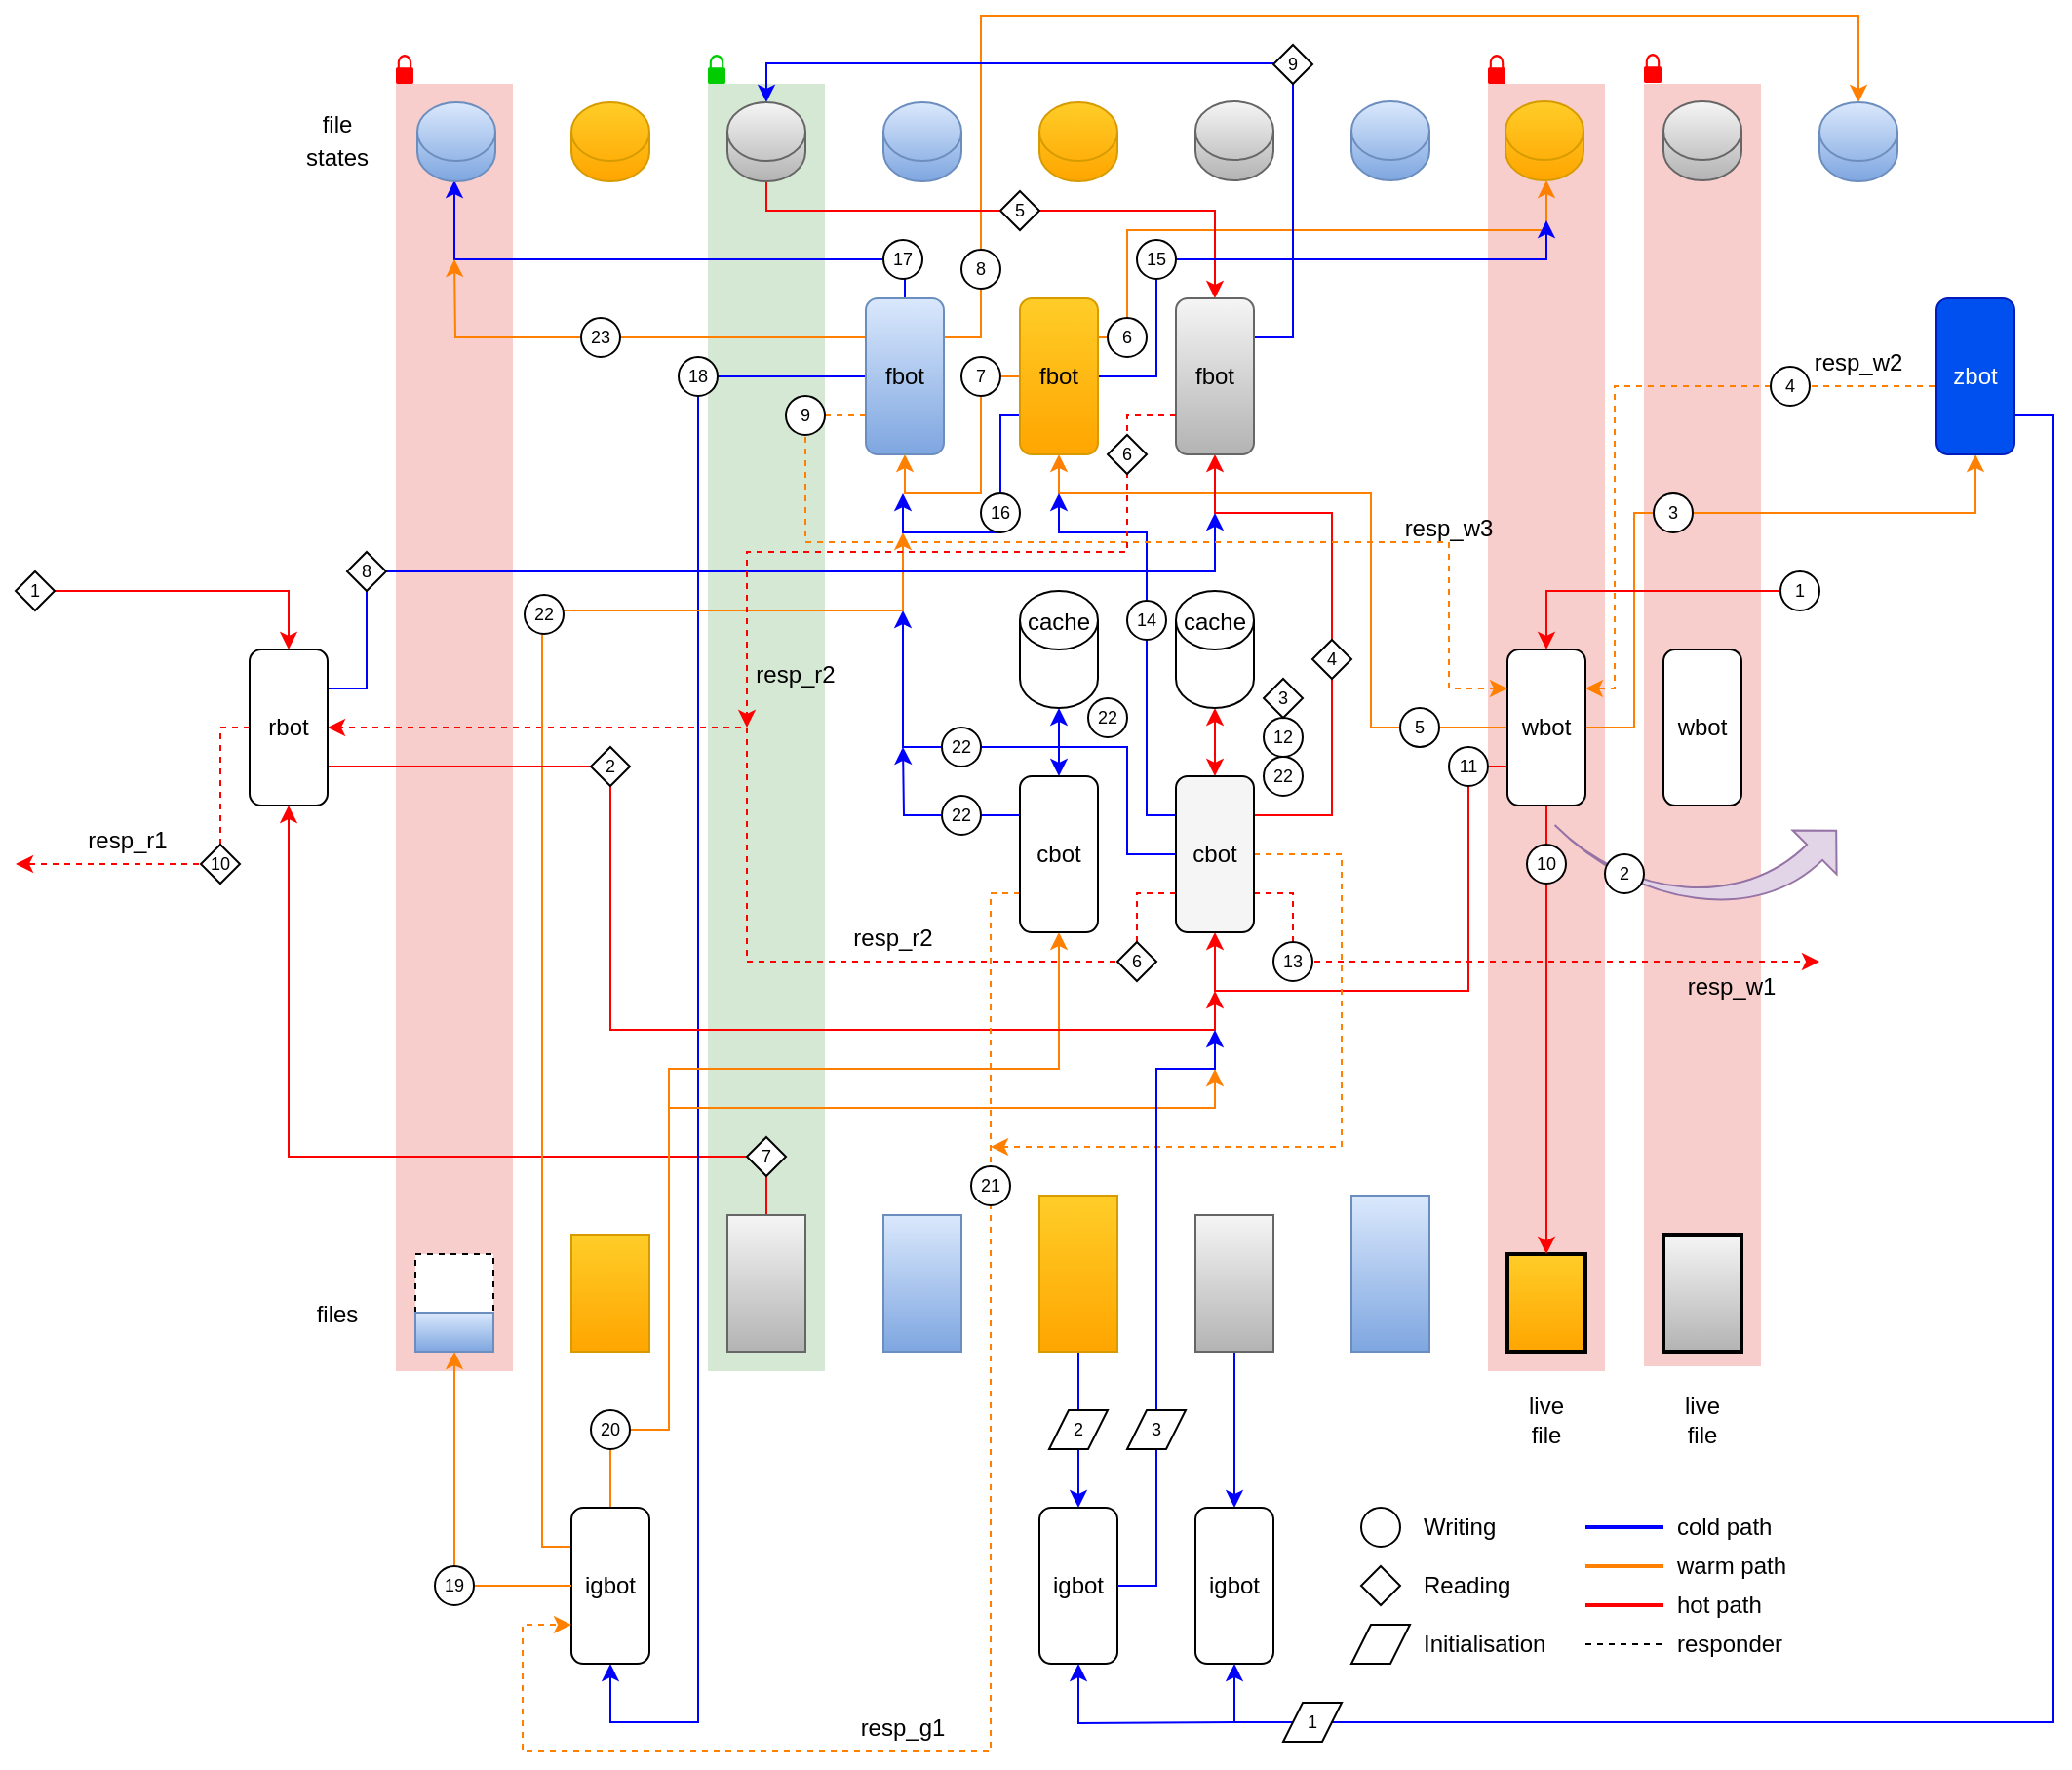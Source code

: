 <mxfile version="16.6.1" type="device"><diagram id="5fKJEUYjxv6VuWbhVF9d" name="Page-1"><mxGraphModel dx="1869" dy="608" grid="1" gridSize="5" guides="0" tooltips="1" connect="1" arrows="1" fold="1" page="1" pageScale="1" pageWidth="827" pageHeight="1169" math="0" shadow="0"><root><mxCell id="0"/><mxCell id="1" parent="0"/><mxCell id="l7ztMcy_36cp9Al1R3OD-367" value="" style="rounded=0;whiteSpace=wrap;html=1;labelBorderColor=none;fontSize=9;fillColor=#f8cecc;align=center;verticalAlign=middle;strokeColor=none;" parent="1" vertex="1"><mxGeometry x="710" y="150" width="60" height="657.5" as="geometry"/></mxCell><mxCell id="l7ztMcy_36cp9Al1R3OD-368" value="" style="sketch=0;pointerEvents=1;shadow=0;dashed=0;html=1;strokeColor=none;labelPosition=center;verticalLabelPosition=bottom;verticalAlign=top;outlineConnect=0;align=center;shape=mxgraph.office.security.lock_protected;fillColor=#FF0000;labelBorderColor=none;fontSize=9;" parent="1" vertex="1"><mxGeometry x="710" y="134.5" width="9" height="15" as="geometry"/></mxCell><mxCell id="l7ztMcy_36cp9Al1R3OD-365" value="" style="rounded=0;whiteSpace=wrap;html=1;labelBorderColor=none;fontSize=9;fillColor=#f8cecc;align=center;verticalAlign=middle;strokeColor=none;" parent="1" vertex="1"><mxGeometry x="630" y="150" width="60" height="660" as="geometry"/></mxCell><mxCell id="l7ztMcy_36cp9Al1R3OD-366" value="" style="sketch=0;pointerEvents=1;shadow=0;dashed=0;html=1;strokeColor=none;labelPosition=center;verticalLabelPosition=bottom;verticalAlign=top;outlineConnect=0;align=center;shape=mxgraph.office.security.lock_protected;fillColor=#FF0000;labelBorderColor=none;fontSize=9;" parent="1" vertex="1"><mxGeometry x="630" y="135" width="9" height="15" as="geometry"/></mxCell><mxCell id="l7ztMcy_36cp9Al1R3OD-363" value="" style="rounded=0;whiteSpace=wrap;html=1;labelBorderColor=none;fontSize=9;fillColor=#d5e8d4;align=center;verticalAlign=middle;strokeColor=none;" parent="1" vertex="1"><mxGeometry x="230" y="150" width="60" height="660" as="geometry"/></mxCell><mxCell id="l7ztMcy_36cp9Al1R3OD-360" value="" style="rounded=0;whiteSpace=wrap;html=1;labelBorderColor=none;fontSize=9;fillColor=#f8cecc;align=center;verticalAlign=middle;strokeColor=none;" parent="1" vertex="1"><mxGeometry x="70" y="150" width="60" height="660" as="geometry"/></mxCell><mxCell id="l7ztMcy_36cp9Al1R3OD-351" style="edgeStyle=orthogonalEdgeStyle;rounded=0;orthogonalLoop=1;jettySize=auto;html=1;exitX=0.5;exitY=0;exitDx=0;exitDy=0;entryX=0.5;entryY=1;entryDx=0;entryDy=0;fontSize=9;startArrow=none;startFill=0;endArrow=classic;endFill=1;strokeColor=#FF0000;strokeWidth=1;" parent="1" source="l7ztMcy_36cp9Al1R3OD-66" target="l7ztMcy_36cp9Al1R3OD-186" edge="1"><mxGeometry relative="1" as="geometry"><Array as="points"><mxPoint x="260" y="700"/><mxPoint x="15" y="700"/></Array></mxGeometry></mxCell><mxCell id="l7ztMcy_36cp9Al1R3OD-1" value="" style="rounded=0;whiteSpace=wrap;html=1;fillColor=#ffcd28;gradientColor=#ffa500;strokeColor=#d79b00;" parent="1" vertex="1"><mxGeometry x="160" y="740" width="40" height="60" as="geometry"/></mxCell><mxCell id="l7ztMcy_36cp9Al1R3OD-374" style="edgeStyle=orthogonalEdgeStyle;rounded=0;orthogonalLoop=1;jettySize=auto;html=1;exitX=0;exitY=0.5;exitDx=0;exitDy=0;entryX=0.5;entryY=1;entryDx=0;entryDy=0;fontSize=12;startArrow=none;startFill=0;endArrow=classic;endFill=1;strokeColor=#FF8000;" parent="1" source="l7ztMcy_36cp9Al1R3OD-7" target="ta3xs6K6Xl_VNVZ1Q5l--3" edge="1"><mxGeometry relative="1" as="geometry"><mxPoint x="477.5" y="630" as="targetPoint"/><Array as="points"><mxPoint x="570" y="480"/><mxPoint x="570" y="360"/><mxPoint x="410" y="360"/></Array></mxGeometry></mxCell><mxCell id="l7ztMcy_36cp9Al1R3OD-375" style="edgeStyle=orthogonalEdgeStyle;rounded=0;orthogonalLoop=1;jettySize=auto;html=1;exitX=0;exitY=0.75;exitDx=0;exitDy=0;fontSize=12;startArrow=none;startFill=0;endArrow=classic;endFill=1;entryX=0.5;entryY=1;entryDx=0;entryDy=0;strokeColor=#FF0000;strokeWidth=1;" parent="1" source="l7ztMcy_36cp9Al1R3OD-7" target="l7ztMcy_36cp9Al1R3OD-78" edge="1"><mxGeometry relative="1" as="geometry"><mxPoint x="490" y="630" as="targetPoint"/><Array as="points"><mxPoint x="620" y="500"/><mxPoint x="620" y="615"/><mxPoint x="490" y="615"/></Array></mxGeometry></mxCell><mxCell id="ta3xs6K6Xl_VNVZ1Q5l--53" style="edgeStyle=orthogonalEdgeStyle;rounded=0;orthogonalLoop=1;jettySize=auto;html=1;exitX=1;exitY=0.5;exitDx=0;exitDy=0;entryX=0.5;entryY=1;entryDx=0;entryDy=0;startArrow=none;startFill=0;endArrow=classic;endFill=1;strokeColor=#FF8000;strokeWidth=1;" parent="1" source="l7ztMcy_36cp9Al1R3OD-7" target="ta3xs6K6Xl_VNVZ1Q5l--59" edge="1"><mxGeometry relative="1" as="geometry"><Array as="points"><mxPoint x="705" y="480"/><mxPoint x="705" y="370"/><mxPoint x="880" y="370"/></Array></mxGeometry></mxCell><mxCell id="l7ztMcy_36cp9Al1R3OD-7" value="wbot" style="rounded=1;whiteSpace=wrap;html=1;" parent="1" vertex="1"><mxGeometry x="640" y="440" width="40" height="80" as="geometry"/></mxCell><mxCell id="l7ztMcy_36cp9Al1R3OD-8" value="wbot" style="rounded=1;whiteSpace=wrap;html=1;" parent="1" vertex="1"><mxGeometry x="720" y="440" width="40" height="80" as="geometry"/></mxCell><mxCell id="l7ztMcy_36cp9Al1R3OD-59" value="" style="rounded=0;whiteSpace=wrap;html=1;fillColor=#ffcd28;strokeColor=#000000;gradientColor=#ffa500;strokeWidth=2;" parent="1" vertex="1"><mxGeometry x="640" y="750" width="40" height="50" as="geometry"/></mxCell><mxCell id="l7ztMcy_36cp9Al1R3OD-65" value="" style="rounded=0;whiteSpace=wrap;html=1;fillColor=#dae8fc;gradientColor=#7ea6e0;strokeColor=#6c8ebf;" parent="1" vertex="1"><mxGeometry x="320" y="730" width="40" height="70" as="geometry"/></mxCell><mxCell id="l7ztMcy_36cp9Al1R3OD-66" value="" style="rounded=0;whiteSpace=wrap;html=1;fillColor=#f5f5f5;gradientColor=#b3b3b3;strokeColor=#666666;" parent="1" vertex="1"><mxGeometry x="240" y="730" width="40" height="70" as="geometry"/></mxCell><mxCell id="l7ztMcy_36cp9Al1R3OD-262" style="edgeStyle=orthogonalEdgeStyle;rounded=0;orthogonalLoop=1;jettySize=auto;html=1;exitX=0.5;exitY=1;exitDx=0;exitDy=0;entryX=0.5;entryY=0;entryDx=0;entryDy=0;fontSize=9;endArrow=classic;endFill=1;strokeColor=#0000FF;" parent="1" source="l7ztMcy_36cp9Al1R3OD-67" target="l7ztMcy_36cp9Al1R3OD-247" edge="1"><mxGeometry relative="1" as="geometry"/></mxCell><mxCell id="l7ztMcy_36cp9Al1R3OD-67" value="" style="rounded=0;whiteSpace=wrap;html=1;fillColor=#ffcd28;gradientColor=#ffa500;strokeColor=#d79b00;" parent="1" vertex="1"><mxGeometry x="400" y="720" width="40" height="80" as="geometry"/></mxCell><mxCell id="l7ztMcy_36cp9Al1R3OD-69" value="" style="rounded=0;whiteSpace=wrap;html=1;fillColor=#dae8fc;gradientColor=#7ea6e0;strokeColor=#6c8ebf;" parent="1" vertex="1"><mxGeometry x="560" y="720" width="40" height="80" as="geometry"/></mxCell><mxCell id="l7ztMcy_36cp9Al1R3OD-264" style="edgeStyle=orthogonalEdgeStyle;rounded=0;orthogonalLoop=1;jettySize=auto;html=1;exitX=0.5;exitY=1;exitDx=0;exitDy=0;entryX=0.5;entryY=0;entryDx=0;entryDy=0;fontSize=9;endArrow=classic;endFill=1;strokeColor=#0000FF;" parent="1" source="l7ztMcy_36cp9Al1R3OD-70" target="l7ztMcy_36cp9Al1R3OD-248" edge="1"><mxGeometry relative="1" as="geometry"/></mxCell><mxCell id="l7ztMcy_36cp9Al1R3OD-70" value="" style="rounded=0;whiteSpace=wrap;html=1;fillColor=#f5f5f5;gradientColor=#b3b3b3;strokeColor=#666666;" parent="1" vertex="1"><mxGeometry x="480" y="730" width="40" height="70" as="geometry"/></mxCell><mxCell id="l7ztMcy_36cp9Al1R3OD-246" style="edgeStyle=orthogonalEdgeStyle;rounded=0;orthogonalLoop=1;jettySize=auto;html=1;exitX=1;exitY=0.75;exitDx=0;exitDy=0;fontSize=9;endArrow=classic;endFill=1;dashed=1;strokeColor=#FF0000;strokeWidth=1;" parent="1" source="l7ztMcy_36cp9Al1R3OD-78" edge="1"><mxGeometry relative="1" as="geometry"><mxPoint x="800" y="600" as="targetPoint"/><mxPoint x="400" y="580" as="sourcePoint"/><Array as="points"><mxPoint x="530" y="565"/><mxPoint x="530" y="600"/><mxPoint x="800" y="600"/></Array></mxGeometry></mxCell><mxCell id="l7ztMcy_36cp9Al1R3OD-219" style="edgeStyle=orthogonalEdgeStyle;rounded=0;orthogonalLoop=1;jettySize=auto;html=1;entryX=0.5;entryY=1;entryDx=0;entryDy=0;fontSize=9;endArrow=classic;endFill=1;exitX=1;exitY=0.25;exitDx=0;exitDy=0;strokeColor=#FF8000;" parent="1" source="ta3xs6K6Xl_VNVZ1Q5l--3" edge="1"><mxGeometry relative="1" as="geometry"><mxPoint x="483" y="533" as="sourcePoint"/><Array as="points"><mxPoint x="445" y="280"/><mxPoint x="445" y="225"/><mxPoint x="660" y="225"/></Array><mxPoint x="660" y="199.5" as="targetPoint"/></mxGeometry></mxCell><mxCell id="l7ztMcy_36cp9Al1R3OD-341" style="edgeStyle=orthogonalEdgeStyle;rounded=0;orthogonalLoop=1;jettySize=auto;html=1;exitX=0.5;exitY=0;exitDx=0;exitDy=0;entryX=0.5;entryY=1;entryDx=0;entryDy=0;fontSize=9;startArrow=none;startFill=0;endArrow=classic;endFill=1;strokeColor=#0000FF;" parent="1" source="ta3xs6K6Xl_VNVZ1Q5l--4" edge="1"><mxGeometry relative="1" as="geometry"><Array as="points"><mxPoint x="331" y="240"/><mxPoint x="100" y="240"/></Array><mxPoint x="100" y="199.5" as="targetPoint"/></mxGeometry></mxCell><mxCell id="l7ztMcy_36cp9Al1R3OD-343" style="edgeStyle=orthogonalEdgeStyle;rounded=0;orthogonalLoop=1;jettySize=auto;html=1;exitX=0;exitY=0.5;exitDx=0;exitDy=0;entryX=0.5;entryY=1;entryDx=0;entryDy=0;fontSize=9;startArrow=none;startFill=0;endArrow=classic;endFill=1;strokeColor=#0000FF;" parent="1" source="ta3xs6K6Xl_VNVZ1Q5l--4" target="l7ztMcy_36cp9Al1R3OD-178" edge="1"><mxGeometry relative="1" as="geometry"><Array as="points"><mxPoint x="225" y="300"/><mxPoint x="225" y="990"/><mxPoint x="180" y="990"/></Array></mxGeometry></mxCell><mxCell id="l7ztMcy_36cp9Al1R3OD-346" style="edgeStyle=orthogonalEdgeStyle;rounded=0;orthogonalLoop=1;jettySize=auto;html=1;exitX=0.5;exitY=0;exitDx=0;exitDy=0;entryX=0.5;entryY=1;entryDx=0;entryDy=0;entryPerimeter=0;fontSize=9;startArrow=classic;startFill=1;endArrow=classic;endFill=1;strokeColor=#FF0000;strokeWidth=1;" parent="1" source="l7ztMcy_36cp9Al1R3OD-78" target="l7ztMcy_36cp9Al1R3OD-331" edge="1"><mxGeometry relative="1" as="geometry"/></mxCell><mxCell id="l7ztMcy_36cp9Al1R3OD-416" style="edgeStyle=orthogonalEdgeStyle;rounded=0;orthogonalLoop=1;jettySize=auto;html=1;exitX=0;exitY=0.25;exitDx=0;exitDy=0;fontSize=12;startArrow=none;startFill=0;endArrow=classic;endFill=1;strokeColor=#0000FF;strokeWidth=1;" parent="1" source="l7ztMcy_36cp9Al1R3OD-78" edge="1"><mxGeometry relative="1" as="geometry"><mxPoint x="410" y="360" as="targetPoint"/><Array as="points"><mxPoint x="455" y="525"/><mxPoint x="455" y="380"/><mxPoint x="410" y="380"/></Array></mxGeometry></mxCell><mxCell id="ta3xs6K6Xl_VNVZ1Q5l--26" style="edgeStyle=orthogonalEdgeStyle;rounded=0;orthogonalLoop=1;jettySize=auto;html=1;exitX=1;exitY=0.25;exitDx=0;exitDy=0;entryX=0.5;entryY=1;entryDx=0;entryDy=0;strokeColor=#FF0000;strokeWidth=1;" parent="1" source="l7ztMcy_36cp9Al1R3OD-78" target="ta3xs6K6Xl_VNVZ1Q5l--2" edge="1"><mxGeometry relative="1" as="geometry"><Array as="points"><mxPoint x="550" y="525"/><mxPoint x="550" y="370"/><mxPoint x="490" y="370"/></Array></mxGeometry></mxCell><mxCell id="ta3xs6K6Xl_VNVZ1Q5l--51" style="edgeStyle=orthogonalEdgeStyle;rounded=0;orthogonalLoop=1;jettySize=auto;html=1;exitX=0;exitY=0.75;exitDx=0;exitDy=0;entryX=1;entryY=0.5;entryDx=0;entryDy=0;startArrow=none;startFill=0;endArrow=classic;endFill=1;strokeColor=#FF0000;strokeWidth=1;dashed=1;" parent="1" source="l7ztMcy_36cp9Al1R3OD-78" target="l7ztMcy_36cp9Al1R3OD-186" edge="1"><mxGeometry relative="1" as="geometry"><Array as="points"><mxPoint x="450" y="565"/><mxPoint x="450" y="600"/><mxPoint x="250" y="600"/><mxPoint x="250" y="480"/></Array></mxGeometry></mxCell><mxCell id="IdJfCoNepZU_FIjw6C9J-7" style="edgeStyle=orthogonalEdgeStyle;rounded=0;orthogonalLoop=1;jettySize=auto;html=1;exitX=0;exitY=0.5;exitDx=0;exitDy=0;strokeColor=#0000FF;" parent="1" source="l7ztMcy_36cp9Al1R3OD-78" edge="1"><mxGeometry relative="1" as="geometry"><mxPoint x="330" y="420" as="targetPoint"/><Array as="points"><mxPoint x="445" y="545"/><mxPoint x="445" y="490"/><mxPoint x="330" y="490"/></Array></mxGeometry></mxCell><mxCell id="lh1o3uxIoJbaw8qVvTFh-2" style="edgeStyle=orthogonalEdgeStyle;rounded=0;orthogonalLoop=1;jettySize=auto;html=1;exitX=1;exitY=0.5;exitDx=0;exitDy=0;strokeColor=#FF8000;dashed=1;" parent="1" source="l7ztMcy_36cp9Al1R3OD-78" edge="1"><mxGeometry relative="1" as="geometry"><mxPoint x="375" y="695" as="targetPoint"/><Array as="points"><mxPoint x="555" y="545"/><mxPoint x="555" y="695"/></Array></mxGeometry></mxCell><mxCell id="l7ztMcy_36cp9Al1R3OD-78" value="&lt;div&gt;cbot&lt;/div&gt;" style="rounded=1;whiteSpace=wrap;html=1;fillColor=#f5f5f5;strokeColor=#000000;" parent="1" vertex="1"><mxGeometry x="470" y="505" width="40" height="80" as="geometry"/></mxCell><mxCell id="l7ztMcy_36cp9Al1R3OD-100" value="" style="rounded=0;whiteSpace=wrap;html=1;fillColor=#f5f5f5;strokeColor=#000000;gradientColor=#b3b3b3;strokeWidth=2;" parent="1" vertex="1"><mxGeometry x="720" y="740" width="40" height="60" as="geometry"/></mxCell><mxCell id="l7ztMcy_36cp9Al1R3OD-173" style="edgeStyle=orthogonalEdgeStyle;rounded=0;orthogonalLoop=1;jettySize=auto;html=1;entryX=0.5;entryY=0;entryDx=0;entryDy=0;fontSize=14;endArrow=classic;endFill=1;strokeColor=#FF0000;strokeWidth=1;" parent="1" target="l7ztMcy_36cp9Al1R3OD-7" edge="1"><mxGeometry relative="1" as="geometry"><mxPoint x="800" y="410" as="sourcePoint"/><Array as="points"><mxPoint x="660" y="410"/></Array></mxGeometry></mxCell><mxCell id="l7ztMcy_36cp9Al1R3OD-437" style="edgeStyle=orthogonalEdgeStyle;rounded=0;orthogonalLoop=1;jettySize=auto;html=1;fontSize=16;startArrow=none;startFill=0;endArrow=classic;endFill=1;strokeColor=#FF8000;exitX=0;exitY=0.25;exitDx=0;exitDy=0;" parent="1" source="l7ztMcy_36cp9Al1R3OD-178" edge="1"><mxGeometry relative="1" as="geometry"><Array as="points"><mxPoint x="145" y="900"/><mxPoint x="145" y="420"/><mxPoint x="330" y="420"/></Array><mxPoint x="330" y="380" as="targetPoint"/><mxPoint x="150" y="875" as="sourcePoint"/></mxGeometry></mxCell><mxCell id="IdJfCoNepZU_FIjw6C9J-1" style="edgeStyle=orthogonalEdgeStyle;rounded=0;orthogonalLoop=1;jettySize=auto;html=1;exitX=0.5;exitY=0;exitDx=0;exitDy=0;entryX=0.5;entryY=1;entryDx=0;entryDy=0;strokeColor=#FF8000;" parent="1" source="l7ztMcy_36cp9Al1R3OD-178" target="l7ztMcy_36cp9Al1R3OD-391" edge="1"><mxGeometry relative="1" as="geometry"><Array as="points"><mxPoint x="180" y="840"/><mxPoint x="210" y="840"/><mxPoint x="210" y="655"/><mxPoint x="410" y="655"/></Array></mxGeometry></mxCell><mxCell id="l7ztMcy_36cp9Al1R3OD-178" value="igbot" style="rounded=1;whiteSpace=wrap;html=1;" parent="1" vertex="1"><mxGeometry x="160" y="880" width="40" height="80" as="geometry"/></mxCell><mxCell id="IdJfCoNepZU_FIjw6C9J-2" style="edgeStyle=orthogonalEdgeStyle;rounded=0;orthogonalLoop=1;jettySize=auto;html=1;strokeColor=#FF8000;" parent="1" edge="1"><mxGeometry relative="1" as="geometry"><mxPoint x="490" y="655" as="targetPoint"/><mxPoint x="210" y="685" as="sourcePoint"/><Array as="points"><mxPoint x="210" y="675"/><mxPoint x="490" y="675"/></Array></mxGeometry></mxCell><mxCell id="l7ztMcy_36cp9Al1R3OD-204" style="edgeStyle=orthogonalEdgeStyle;rounded=0;orthogonalLoop=1;jettySize=auto;html=1;exitX=0;exitY=0.5;exitDx=0;exitDy=0;fontSize=14;endArrow=classic;endFill=1;strokeColor=#FF0000;strokeWidth=1;dashed=1;" parent="1" source="l7ztMcy_36cp9Al1R3OD-186" edge="1"><mxGeometry relative="1" as="geometry"><mxPoint x="-125" y="550" as="targetPoint"/><Array as="points"><mxPoint x="-20" y="480"/><mxPoint x="-20" y="550"/></Array></mxGeometry></mxCell><mxCell id="l7ztMcy_36cp9Al1R3OD-423" style="edgeStyle=orthogonalEdgeStyle;rounded=0;orthogonalLoop=1;jettySize=auto;html=1;exitX=1;exitY=0.75;exitDx=0;exitDy=0;fontSize=16;startArrow=none;startFill=0;endArrow=classic;endFill=1;strokeColor=#FF0000;strokeWidth=1;" parent="1" source="l7ztMcy_36cp9Al1R3OD-186" edge="1"><mxGeometry relative="1" as="geometry"><Array as="points"><mxPoint x="180" y="500"/><mxPoint x="180" y="635"/><mxPoint x="490" y="635"/></Array><mxPoint x="490" y="615" as="targetPoint"/></mxGeometry></mxCell><mxCell id="IdJfCoNepZU_FIjw6C9J-21" style="edgeStyle=orthogonalEdgeStyle;rounded=0;orthogonalLoop=1;jettySize=auto;html=1;exitX=1;exitY=0.25;exitDx=0;exitDy=0;startArrow=none;startFill=0;strokeColor=#0000FF;" parent="1" source="l7ztMcy_36cp9Al1R3OD-186" edge="1"><mxGeometry relative="1" as="geometry"><mxPoint x="490" y="370" as="targetPoint"/><Array as="points"><mxPoint x="55" y="460"/><mxPoint x="55" y="400"/><mxPoint x="490" y="400"/></Array></mxGeometry></mxCell><mxCell id="l7ztMcy_36cp9Al1R3OD-186" value="&lt;div&gt;rbot&lt;/div&gt;" style="rounded=1;whiteSpace=wrap;html=1;" parent="1" vertex="1"><mxGeometry x="-5" y="440" width="40" height="80" as="geometry"/></mxCell><mxCell id="l7ztMcy_36cp9Al1R3OD-189" style="edgeStyle=orthogonalEdgeStyle;rounded=0;orthogonalLoop=1;jettySize=auto;html=1;entryX=0.5;entryY=0;entryDx=0;entryDy=0;fontSize=14;endArrow=classic;endFill=1;strokeColor=#FF0000;strokeWidth=1;" parent="1" target="l7ztMcy_36cp9Al1R3OD-186" edge="1"><mxGeometry relative="1" as="geometry"><mxPoint x="-125" y="410" as="sourcePoint"/><Array as="points"><mxPoint x="-125" y="410"/><mxPoint x="15" y="410"/></Array></mxGeometry></mxCell><mxCell id="l7ztMcy_36cp9Al1R3OD-207" value="&lt;font style=&quot;font-size: 12px&quot;&gt;files&lt;/font&gt;" style="text;html=1;strokeColor=none;fillColor=none;align=center;verticalAlign=middle;whiteSpace=wrap;rounded=0;labelBorderColor=none;fontSize=14;" parent="1" vertex="1"><mxGeometry x="20" y="765" width="40" height="30" as="geometry"/></mxCell><mxCell id="l7ztMcy_36cp9Al1R3OD-208" value="&lt;div style=&quot;font-size: 9px;&quot;&gt;1&lt;br style=&quot;font-size: 9px;&quot;&gt;&lt;/div&gt;" style="ellipse;whiteSpace=wrap;html=1;aspect=fixed;labelBorderColor=none;fontSize=9;align=center;verticalAlign=middle;" parent="1" vertex="1"><mxGeometry x="780" y="400" width="20" height="20" as="geometry"/></mxCell><mxCell id="l7ztMcy_36cp9Al1R3OD-212" value="5" style="ellipse;whiteSpace=wrap;html=1;aspect=fixed;labelBorderColor=none;fontSize=9;align=center;verticalAlign=middle;" parent="1" vertex="1"><mxGeometry x="585" y="470" width="20" height="20" as="geometry"/></mxCell><mxCell id="l7ztMcy_36cp9Al1R3OD-215" value="17" style="ellipse;whiteSpace=wrap;html=1;aspect=fixed;labelBorderColor=none;fontSize=9;align=center;verticalAlign=middle;" parent="1" vertex="1"><mxGeometry x="320" y="230" width="20" height="20" as="geometry"/></mxCell><mxCell id="l7ztMcy_36cp9Al1R3OD-216" value="18" style="ellipse;whiteSpace=wrap;html=1;aspect=fixed;labelBorderColor=none;fontSize=9;align=center;verticalAlign=middle;" parent="1" vertex="1"><mxGeometry x="215" y="290" width="20" height="20" as="geometry"/></mxCell><mxCell id="l7ztMcy_36cp9Al1R3OD-226" value="1" style="rhombus;whiteSpace=wrap;html=1;labelBorderColor=none;fontSize=9;align=center;verticalAlign=middle;" parent="1" vertex="1"><mxGeometry x="-125" y="400" width="20" height="20" as="geometry"/></mxCell><mxCell id="l7ztMcy_36cp9Al1R3OD-228" value="2" style="rhombus;whiteSpace=wrap;html=1;labelBorderColor=none;fontSize=9;align=center;verticalAlign=middle;" parent="1" vertex="1"><mxGeometry x="170" y="490" width="20" height="20" as="geometry"/></mxCell><mxCell id="l7ztMcy_36cp9Al1R3OD-234" value="13" style="ellipse;whiteSpace=wrap;html=1;aspect=fixed;labelBorderColor=none;fontSize=9;align=center;verticalAlign=middle;" parent="1" vertex="1"><mxGeometry x="520" y="590" width="20" height="20" as="geometry"/></mxCell><mxCell id="l7ztMcy_36cp9Al1R3OD-239" value="" style="edgeStyle=orthogonalEdgeStyle;rounded=0;orthogonalLoop=1;jettySize=auto;html=1;exitX=0.5;exitY=1;exitDx=0;exitDy=0;entryX=0.5;entryY=0;entryDx=0;entryDy=0;fontSize=14;endArrow=classic;strokeColor=#FF0000;strokeWidth=1;endFill=1;" parent="1" source="l7ztMcy_36cp9Al1R3OD-7" target="l7ztMcy_36cp9Al1R3OD-59" edge="1"><mxGeometry relative="1" as="geometry"><mxPoint x="660.0" y="600" as="sourcePoint"/><mxPoint x="660.0" y="710" as="targetPoint"/></mxGeometry></mxCell><mxCell id="l7ztMcy_36cp9Al1R3OD-243" value="10" style="rhombus;whiteSpace=wrap;html=1;labelBorderColor=none;fontSize=9;align=center;verticalAlign=middle;" parent="1" vertex="1"><mxGeometry x="-30" y="540" width="20" height="20" as="geometry"/></mxCell><mxCell id="l7ztMcy_36cp9Al1R3OD-247" value="igbot" style="rounded=1;whiteSpace=wrap;html=1;" parent="1" vertex="1"><mxGeometry x="400" y="880" width="40" height="80" as="geometry"/></mxCell><mxCell id="l7ztMcy_36cp9Al1R3OD-265" style="edgeStyle=orthogonalEdgeStyle;rounded=0;orthogonalLoop=1;jettySize=auto;html=1;exitX=1;exitY=0.5;exitDx=0;exitDy=0;fontSize=9;endArrow=classic;endFill=1;strokeColor=#0000FF;" parent="1" source="l7ztMcy_36cp9Al1R3OD-247" edge="1"><mxGeometry relative="1" as="geometry"><mxPoint x="490" y="635" as="targetPoint"/><Array as="points"><mxPoint x="460" y="920"/><mxPoint x="460" y="655"/><mxPoint x="490" y="655"/></Array></mxGeometry></mxCell><mxCell id="l7ztMcy_36cp9Al1R3OD-248" value="igbot" style="rounded=1;whiteSpace=wrap;html=1;" parent="1" vertex="1"><mxGeometry x="480" y="880" width="40" height="80" as="geometry"/></mxCell><mxCell id="l7ztMcy_36cp9Al1R3OD-249" value="" style="edgeStyle=orthogonalEdgeStyle;rounded=0;orthogonalLoop=1;jettySize=auto;html=1;exitX=0;exitY=0.5;exitDx=0;exitDy=0;entryX=0.5;entryY=1;entryDx=0;entryDy=0;fontSize=14;endArrow=classic;endFill=1;strokeColor=#FF8000;" parent="1" source="l7ztMcy_36cp9Al1R3OD-178" target="l7ztMcy_36cp9Al1R3OD-16" edge="1"><mxGeometry relative="1" as="geometry"><mxPoint x="160" y="890" as="sourcePoint"/><mxPoint x="100" y="810" as="targetPoint"/></mxGeometry></mxCell><mxCell id="l7ztMcy_36cp9Al1R3OD-218" value="19" style="ellipse;whiteSpace=wrap;html=1;aspect=fixed;labelBorderColor=none;fontSize=9;align=center;verticalAlign=middle;" parent="1" vertex="1"><mxGeometry x="90" y="910" width="20" height="20" as="geometry"/></mxCell><mxCell id="l7ztMcy_36cp9Al1R3OD-255" value="" style="html=1;shadow=0;dashed=0;align=center;verticalAlign=middle;shape=mxgraph.arrows2.jumpInArrow;dy=5.64;dx=15.65;arrowHead=31.82;labelBorderColor=none;fontSize=9;fillColor=#e1d5e7;direction=east;flipV=1;rotation=-45;strokeColor=#9673a6;" parent="1" vertex="1"><mxGeometry x="692.07" y="477.07" width="100" height="120" as="geometry"/></mxCell><mxCell id="l7ztMcy_36cp9Al1R3OD-256" value="2" style="ellipse;whiteSpace=wrap;html=1;aspect=fixed;labelBorderColor=none;fontSize=9;align=center;verticalAlign=middle;" parent="1" vertex="1"><mxGeometry x="690" y="545" width="20" height="20" as="geometry"/></mxCell><mxCell id="l7ztMcy_36cp9Al1R3OD-268" value="2" style="shape=parallelogram;perimeter=parallelogramPerimeter;whiteSpace=wrap;html=1;fixedSize=1;labelBorderColor=none;fontSize=9;align=center;verticalAlign=middle;size=10;" parent="1" vertex="1"><mxGeometry x="405" y="830" width="30" height="20" as="geometry"/></mxCell><mxCell id="l7ztMcy_36cp9Al1R3OD-269" value="3" style="shape=parallelogram;perimeter=parallelogramPerimeter;whiteSpace=wrap;html=1;fixedSize=1;labelBorderColor=none;fontSize=9;align=center;verticalAlign=middle;size=10;" parent="1" vertex="1"><mxGeometry x="445" y="830" width="30" height="20" as="geometry"/></mxCell><mxCell id="l7ztMcy_36cp9Al1R3OD-274" style="edgeStyle=orthogonalEdgeStyle;rounded=0;orthogonalLoop=1;jettySize=auto;html=1;entryX=0.5;entryY=1;entryDx=0;entryDy=0;fontSize=9;endArrow=classic;endFill=1;startArrow=none;strokeColor=#0000FF;" parent="1" target="l7ztMcy_36cp9Al1R3OD-247" edge="1"><mxGeometry relative="1" as="geometry"><mxPoint x="500" y="990" as="sourcePoint"/></mxGeometry></mxCell><mxCell id="l7ztMcy_36cp9Al1R3OD-331" value="" style="shape=cylinder3;whiteSpace=wrap;html=1;boundedLbl=1;backgroundOutline=1;size=15;labelBorderColor=none;fontSize=9;fillColor=none;gradientColor=none;align=center;verticalAlign=middle;" parent="1" vertex="1"><mxGeometry x="470" y="410" width="40" height="60" as="geometry"/></mxCell><mxCell id="l7ztMcy_36cp9Al1R3OD-332" value="&lt;font style=&quot;font-size: 12px&quot;&gt;cache&lt;/font&gt;" style="text;html=1;strokeColor=none;fillColor=none;align=center;verticalAlign=middle;whiteSpace=wrap;rounded=0;labelBorderColor=none;fontSize=14;" parent="1" vertex="1"><mxGeometry x="470" y="410" width="40" height="30" as="geometry"/></mxCell><mxCell id="l7ztMcy_36cp9Al1R3OD-339" value="12" style="ellipse;whiteSpace=wrap;html=1;aspect=fixed;labelBorderColor=none;fontSize=9;align=center;verticalAlign=middle;" parent="1" vertex="1"><mxGeometry x="515" y="475" width="20" height="20" as="geometry"/></mxCell><mxCell id="l7ztMcy_36cp9Al1R3OD-352" value="7" style="rhombus;whiteSpace=wrap;html=1;labelBorderColor=none;fontSize=9;align=center;verticalAlign=middle;" parent="1" vertex="1"><mxGeometry x="250" y="690" width="20" height="20" as="geometry"/></mxCell><mxCell id="l7ztMcy_36cp9Al1R3OD-361" value="" style="sketch=0;pointerEvents=1;shadow=0;dashed=0;html=1;strokeColor=none;labelPosition=center;verticalLabelPosition=bottom;verticalAlign=top;outlineConnect=0;align=center;shape=mxgraph.office.security.lock_protected;fillColor=#FF0000;labelBorderColor=none;fontSize=9;" parent="1" vertex="1"><mxGeometry x="70" y="135" width="9" height="15" as="geometry"/></mxCell><mxCell id="l7ztMcy_36cp9Al1R3OD-364" value="" style="sketch=0;pointerEvents=1;shadow=0;dashed=0;html=1;strokeColor=none;labelPosition=center;verticalLabelPosition=bottom;verticalAlign=top;outlineConnect=0;align=center;shape=mxgraph.office.security.lock_protected;fillColor=#00CC00;labelBorderColor=none;fontSize=9;" parent="1" vertex="1"><mxGeometry x="230" y="135" width="9" height="15" as="geometry"/></mxCell><mxCell id="l7ztMcy_36cp9Al1R3OD-369" value="&lt;div&gt;&lt;font style=&quot;font-size: 12px&quot;&gt;file&lt;/font&gt;&lt;/div&gt;&lt;div&gt;&lt;font style=&quot;font-size: 12px&quot;&gt;states&lt;br&gt;&lt;/font&gt;&lt;/div&gt;" style="text;html=1;strokeColor=none;fillColor=none;align=center;verticalAlign=middle;whiteSpace=wrap;rounded=0;labelBorderColor=none;fontSize=14;" parent="1" vertex="1"><mxGeometry x="20" y="162.5" width="40" height="30" as="geometry"/></mxCell><mxCell id="l7ztMcy_36cp9Al1R3OD-370" value="&lt;div&gt;live&lt;/div&gt;&lt;div&gt;file&lt;br&gt;&lt;/div&gt;" style="text;html=1;strokeColor=none;fillColor=none;align=center;verticalAlign=middle;whiteSpace=wrap;rounded=0;labelBorderColor=none;fontSize=12;" parent="1" vertex="1"><mxGeometry x="640" y="820" width="40" height="30" as="geometry"/></mxCell><mxCell id="l7ztMcy_36cp9Al1R3OD-371" value="&lt;div&gt;live&lt;/div&gt;&lt;div&gt;file&lt;br&gt;&lt;/div&gt;" style="text;html=1;strokeColor=none;fillColor=none;align=center;verticalAlign=middle;whiteSpace=wrap;rounded=0;labelBorderColor=none;fontSize=12;" parent="1" vertex="1"><mxGeometry x="720" y="820" width="40" height="30" as="geometry"/></mxCell><mxCell id="l7ztMcy_36cp9Al1R3OD-376" value="11" style="ellipse;whiteSpace=wrap;html=1;aspect=fixed;labelBorderColor=none;fontSize=9;align=center;verticalAlign=middle;" parent="1" vertex="1"><mxGeometry x="610" y="490" width="20" height="20" as="geometry"/></mxCell><mxCell id="l7ztMcy_36cp9Al1R3OD-381" value="" style="ellipse;whiteSpace=wrap;html=1;aspect=fixed;labelBorderColor=none;fontSize=9;align=center;verticalAlign=middle;" parent="1" vertex="1"><mxGeometry x="565" y="880" width="20" height="20" as="geometry"/></mxCell><mxCell id="l7ztMcy_36cp9Al1R3OD-382" value="Writing" style="text;html=1;strokeColor=none;fillColor=none;align=left;verticalAlign=middle;whiteSpace=wrap;rounded=0;labelBorderColor=none;fontSize=12;" parent="1" vertex="1"><mxGeometry x="595" y="875" width="40" height="30" as="geometry"/></mxCell><mxCell id="l7ztMcy_36cp9Al1R3OD-383" value="" style="rhombus;whiteSpace=wrap;html=1;labelBorderColor=none;fontSize=9;align=center;verticalAlign=middle;" parent="1" vertex="1"><mxGeometry x="565" y="910" width="20" height="20" as="geometry"/></mxCell><mxCell id="l7ztMcy_36cp9Al1R3OD-384" value="Reading" style="text;html=1;strokeColor=none;fillColor=none;align=left;verticalAlign=middle;whiteSpace=wrap;rounded=0;labelBorderColor=none;fontSize=12;" parent="1" vertex="1"><mxGeometry x="595" y="905" width="40" height="30" as="geometry"/></mxCell><mxCell id="l7ztMcy_36cp9Al1R3OD-385" value="" style="shape=parallelogram;perimeter=parallelogramPerimeter;whiteSpace=wrap;html=1;fixedSize=1;labelBorderColor=none;fontSize=9;align=center;verticalAlign=middle;size=10;" parent="1" vertex="1"><mxGeometry x="560" y="940" width="30" height="20" as="geometry"/></mxCell><mxCell id="l7ztMcy_36cp9Al1R3OD-386" value="Initialisation" style="text;html=1;strokeColor=none;fillColor=none;align=left;verticalAlign=middle;whiteSpace=wrap;rounded=0;labelBorderColor=none;fontSize=12;" parent="1" vertex="1"><mxGeometry x="595" y="935" width="40" height="30" as="geometry"/></mxCell><mxCell id="IdJfCoNepZU_FIjw6C9J-5" style="edgeStyle=orthogonalEdgeStyle;rounded=0;orthogonalLoop=1;jettySize=auto;html=1;exitX=0;exitY=0.25;exitDx=0;exitDy=0;strokeColor=#0000FF;" parent="1" source="l7ztMcy_36cp9Al1R3OD-391" edge="1"><mxGeometry relative="1" as="geometry"><mxPoint x="330" y="490" as="targetPoint"/></mxGeometry></mxCell><mxCell id="IdJfCoNepZU_FIjw6C9J-12" style="edgeStyle=orthogonalEdgeStyle;rounded=0;orthogonalLoop=1;jettySize=auto;html=1;exitX=0.5;exitY=0;exitDx=0;exitDy=0;entryX=0.5;entryY=1;entryDx=0;entryDy=0;entryPerimeter=0;strokeColor=#0000FF;startArrow=classic;startFill=1;" parent="1" source="l7ztMcy_36cp9Al1R3OD-391" target="l7ztMcy_36cp9Al1R3OD-394" edge="1"><mxGeometry relative="1" as="geometry"/></mxCell><mxCell id="lh1o3uxIoJbaw8qVvTFh-1" style="edgeStyle=orthogonalEdgeStyle;rounded=0;orthogonalLoop=1;jettySize=auto;html=1;exitX=0;exitY=0.75;exitDx=0;exitDy=0;entryX=0;entryY=0.75;entryDx=0;entryDy=0;strokeColor=#FF8000;dashed=1;" parent="1" source="l7ztMcy_36cp9Al1R3OD-391" target="l7ztMcy_36cp9Al1R3OD-178" edge="1"><mxGeometry relative="1" as="geometry"><Array as="points"><mxPoint x="375" y="565"/><mxPoint x="375" y="1005"/><mxPoint x="135" y="1005"/><mxPoint x="135" y="940"/></Array></mxGeometry></mxCell><mxCell id="l7ztMcy_36cp9Al1R3OD-391" value="cbot" style="rounded=1;whiteSpace=wrap;html=1;fillColor=#FFFFFF;strokeColor=#000000;" parent="1" vertex="1"><mxGeometry x="390" y="505" width="40" height="80" as="geometry"/></mxCell><mxCell id="l7ztMcy_36cp9Al1R3OD-394" value="" style="shape=cylinder3;whiteSpace=wrap;html=1;boundedLbl=1;backgroundOutline=1;size=15;labelBorderColor=none;fontSize=9;fillColor=none;gradientColor=none;align=center;verticalAlign=middle;" parent="1" vertex="1"><mxGeometry x="390" y="410" width="40" height="60" as="geometry"/></mxCell><mxCell id="l7ztMcy_36cp9Al1R3OD-395" value="&lt;font style=&quot;font-size: 12px&quot;&gt;cache&lt;/font&gt;" style="text;html=1;strokeColor=none;fillColor=none;align=center;verticalAlign=middle;whiteSpace=wrap;rounded=0;labelBorderColor=none;fontSize=14;" parent="1" vertex="1"><mxGeometry x="390" y="410" width="40" height="30" as="geometry"/></mxCell><mxCell id="l7ztMcy_36cp9Al1R3OD-407" style="edgeStyle=orthogonalEdgeStyle;rounded=0;orthogonalLoop=1;jettySize=auto;html=1;exitX=1;exitY=0.25;exitDx=0;exitDy=0;fontSize=12;startArrow=none;startFill=0;endArrow=classic;endFill=1;entryX=0.5;entryY=0;entryDx=0;entryDy=0;strokeColor=#FF8000;entryPerimeter=0;" parent="1" source="ta3xs6K6Xl_VNVZ1Q5l--4" target="ta3xs6K6Xl_VNVZ1Q5l--14" edge="1"><mxGeometry relative="1" as="geometry"><mxPoint x="820.0" y="199.5" as="targetPoint"/><Array as="points"><mxPoint x="370" y="280"/><mxPoint x="370" y="115"/><mxPoint x="820" y="115"/></Array></mxGeometry></mxCell><mxCell id="l7ztMcy_36cp9Al1R3OD-408" style="edgeStyle=orthogonalEdgeStyle;rounded=0;orthogonalLoop=1;jettySize=auto;html=1;exitX=0;exitY=0.75;exitDx=0;exitDy=0;entryX=0;entryY=0.25;entryDx=0;entryDy=0;fontSize=12;startArrow=none;startFill=0;endArrow=classic;endFill=1;strokeColor=#FF8000;dashed=1;" parent="1" source="ta3xs6K6Xl_VNVZ1Q5l--4" target="l7ztMcy_36cp9Al1R3OD-7" edge="1"><mxGeometry relative="1" as="geometry"><Array as="points"><mxPoint x="280" y="320"/><mxPoint x="280" y="385"/><mxPoint x="610" y="385"/><mxPoint x="610" y="460"/></Array></mxGeometry></mxCell><mxCell id="l7ztMcy_36cp9Al1R3OD-404" value="8" style="ellipse;whiteSpace=wrap;html=1;aspect=fixed;labelBorderColor=none;fontSize=9;align=center;verticalAlign=middle;" parent="1" vertex="1"><mxGeometry x="360" y="235" width="20" height="20" as="geometry"/></mxCell><mxCell id="l7ztMcy_36cp9Al1R3OD-410" value="9" style="ellipse;whiteSpace=wrap;html=1;aspect=fixed;labelBorderColor=none;fontSize=9;align=center;verticalAlign=middle;" parent="1" vertex="1"><mxGeometry x="270" y="310" width="20" height="20" as="geometry"/></mxCell><mxCell id="l7ztMcy_36cp9Al1R3OD-411" value="6" style="ellipse;whiteSpace=wrap;html=1;aspect=fixed;labelBorderColor=none;fontSize=9;align=center;verticalAlign=middle;" parent="1" vertex="1"><mxGeometry x="435" y="270" width="20" height="20" as="geometry"/></mxCell><mxCell id="l7ztMcy_36cp9Al1R3OD-414" value="14" style="ellipse;whiteSpace=wrap;html=1;aspect=fixed;labelBorderColor=none;fontSize=9;align=center;verticalAlign=middle;" parent="1" vertex="1"><mxGeometry x="445" y="415" width="20" height="20" as="geometry"/></mxCell><mxCell id="l7ztMcy_36cp9Al1R3OD-424" value="3" style="rhombus;whiteSpace=wrap;html=1;labelBorderColor=none;fontSize=9;align=center;verticalAlign=middle;" parent="1" vertex="1"><mxGeometry x="515" y="455" width="20" height="20" as="geometry"/></mxCell><mxCell id="l7ztMcy_36cp9Al1R3OD-441" value="4" style="rhombus;whiteSpace=wrap;html=1;labelBorderColor=none;fontSize=9;align=center;verticalAlign=middle;" parent="1" vertex="1"><mxGeometry x="540" y="435" width="20" height="20" as="geometry"/></mxCell><mxCell id="ta3xs6K6Xl_VNVZ1Q5l--41" value="" style="rounded=0;whiteSpace=wrap;html=1;dashed=1;" parent="1" vertex="1"><mxGeometry x="80" y="750" width="40" height="50" as="geometry"/></mxCell><mxCell id="IdJfCoNepZU_FIjw6C9J-23" style="edgeStyle=orthogonalEdgeStyle;rounded=0;orthogonalLoop=1;jettySize=auto;html=1;exitX=0.5;exitY=0;exitDx=0;exitDy=0;entryX=0.5;entryY=1;entryDx=0;entryDy=0;entryPerimeter=0;startArrow=classic;startFill=1;strokeColor=#FF0000;endArrow=none;endFill=0;" parent="1" source="ta3xs6K6Xl_VNVZ1Q5l--2" target="ta3xs6K6Xl_VNVZ1Q5l--18" edge="1"><mxGeometry relative="1" as="geometry"><Array as="points"><mxPoint x="490" y="215"/><mxPoint x="260" y="215"/></Array></mxGeometry></mxCell><mxCell id="IdJfCoNepZU_FIjw6C9J-25" style="edgeStyle=orthogonalEdgeStyle;rounded=0;orthogonalLoop=1;jettySize=auto;html=1;exitX=1;exitY=0.25;exitDx=0;exitDy=0;entryX=0.5;entryY=0;entryDx=0;entryDy=0;entryPerimeter=0;startArrow=none;startFill=0;strokeColor=#0000FF;" parent="1" source="ta3xs6K6Xl_VNVZ1Q5l--2" target="ta3xs6K6Xl_VNVZ1Q5l--18" edge="1"><mxGeometry relative="1" as="geometry"/></mxCell><mxCell id="ta3xs6K6Xl_VNVZ1Q5l--2" value="fbot" style="rounded=1;whiteSpace=wrap;html=1;fillColor=#f5f5f5;gradientColor=#b3b3b3;strokeColor=#666666;" parent="1" vertex="1"><mxGeometry x="470" y="260" width="40" height="80" as="geometry"/></mxCell><mxCell id="ta3xs6K6Xl_VNVZ1Q5l--25" style="edgeStyle=orthogonalEdgeStyle;rounded=0;orthogonalLoop=1;jettySize=auto;html=1;exitX=0;exitY=0.75;exitDx=0;exitDy=0;strokeColor=#0000FF;" parent="1" source="ta3xs6K6Xl_VNVZ1Q5l--3" edge="1"><mxGeometry relative="1" as="geometry"><mxPoint x="330" y="360" as="targetPoint"/><Array as="points"><mxPoint x="380" y="320"/><mxPoint x="380" y="380"/><mxPoint x="330" y="380"/></Array></mxGeometry></mxCell><mxCell id="IdJfCoNepZU_FIjw6C9J-10" style="edgeStyle=orthogonalEdgeStyle;rounded=0;orthogonalLoop=1;jettySize=auto;html=1;exitX=0;exitY=0.25;exitDx=0;exitDy=0;strokeColor=#FF8000;" parent="1" source="ta3xs6K6Xl_VNVZ1Q5l--4" edge="1"><mxGeometry relative="1" as="geometry"><mxPoint x="100" y="240" as="targetPoint"/></mxGeometry></mxCell><mxCell id="ta3xs6K6Xl_VNVZ1Q5l--4" value="fbot" style="rounded=1;whiteSpace=wrap;html=1;fillColor=#dae8fc;strokeColor=#6c8ebf;gradientColor=#7ea6e0;" parent="1" vertex="1"><mxGeometry x="311" y="260" width="40" height="80" as="geometry"/></mxCell><mxCell id="ta3xs6K6Xl_VNVZ1Q5l--48" style="edgeStyle=orthogonalEdgeStyle;rounded=0;orthogonalLoop=1;jettySize=auto;html=1;exitX=1;exitY=0.5;exitDx=0;exitDy=0;startArrow=none;startFill=0;endArrow=classic;endFill=1;strokeColor=#0000FF;strokeWidth=1;" parent="1" source="ta3xs6K6Xl_VNVZ1Q5l--3" edge="1"><mxGeometry relative="1" as="geometry"><mxPoint x="660" y="220" as="targetPoint"/><Array as="points"><mxPoint x="460" y="300"/><mxPoint x="460" y="240"/><mxPoint x="660" y="240"/></Array></mxGeometry></mxCell><mxCell id="ta3xs6K6Xl_VNVZ1Q5l--3" value="fbot" style="rounded=1;whiteSpace=wrap;html=1;fillColor=#ffcd28;strokeColor=#d79b00;gradientColor=#ffa500;" parent="1" vertex="1"><mxGeometry x="390" y="260" width="40" height="80" as="geometry"/></mxCell><mxCell id="ta3xs6K6Xl_VNVZ1Q5l--11" value="" style="shape=cylinder3;whiteSpace=wrap;html=1;boundedLbl=1;backgroundOutline=1;size=15;labelBorderColor=none;fontSize=9;fillColor=#dae8fc;gradientColor=#7ea6e0;align=center;verticalAlign=middle;strokeColor=#6c8ebf;" parent="1" vertex="1"><mxGeometry x="81" y="159.5" width="40" height="40.5" as="geometry"/></mxCell><mxCell id="ta3xs6K6Xl_VNVZ1Q5l--12" value="" style="shape=cylinder3;whiteSpace=wrap;html=1;boundedLbl=1;backgroundOutline=1;size=15;labelBorderColor=none;fontSize=9;fillColor=#dae8fc;gradientColor=#7ea6e0;align=center;verticalAlign=middle;strokeColor=#6c8ebf;" parent="1" vertex="1"><mxGeometry x="320" y="159.5" width="40" height="40.5" as="geometry"/></mxCell><mxCell id="ta3xs6K6Xl_VNVZ1Q5l--13" value="" style="shape=cylinder3;whiteSpace=wrap;html=1;boundedLbl=1;backgroundOutline=1;size=15;labelBorderColor=none;fontSize=9;fillColor=#dae8fc;gradientColor=#7ea6e0;align=center;verticalAlign=middle;strokeColor=#6c8ebf;" parent="1" vertex="1"><mxGeometry x="560" y="159" width="40" height="40.5" as="geometry"/></mxCell><mxCell id="ta3xs6K6Xl_VNVZ1Q5l--14" value="" style="shape=cylinder3;whiteSpace=wrap;html=1;boundedLbl=1;backgroundOutline=1;size=15;labelBorderColor=none;fontSize=9;fillColor=#dae8fc;gradientColor=#7ea6e0;align=center;verticalAlign=middle;strokeColor=#6c8ebf;" parent="1" vertex="1"><mxGeometry x="800" y="159.5" width="40" height="40.5" as="geometry"/></mxCell><mxCell id="ta3xs6K6Xl_VNVZ1Q5l--15" value="" style="shape=cylinder3;whiteSpace=wrap;html=1;boundedLbl=1;backgroundOutline=1;size=15;labelBorderColor=none;fontSize=9;fillColor=#ffcd28;gradientColor=#ffa500;align=center;verticalAlign=middle;strokeColor=#d79b00;" parent="1" vertex="1"><mxGeometry x="160" y="159.5" width="40" height="40.5" as="geometry"/></mxCell><mxCell id="ta3xs6K6Xl_VNVZ1Q5l--16" value="" style="shape=cylinder3;whiteSpace=wrap;html=1;boundedLbl=1;backgroundOutline=1;size=15;labelBorderColor=none;fontSize=9;fillColor=#ffcd28;gradientColor=#ffa500;align=center;verticalAlign=middle;strokeColor=#d79b00;" parent="1" vertex="1"><mxGeometry x="400" y="159.5" width="40" height="40.5" as="geometry"/></mxCell><mxCell id="ta3xs6K6Xl_VNVZ1Q5l--17" value="" style="shape=cylinder3;whiteSpace=wrap;html=1;boundedLbl=1;backgroundOutline=1;size=15;labelBorderColor=none;fontSize=9;fillColor=#ffcd28;gradientColor=#ffa500;align=center;verticalAlign=middle;strokeColor=#d79b00;" parent="1" vertex="1"><mxGeometry x="639" y="159" width="40" height="40.5" as="geometry"/></mxCell><mxCell id="ta3xs6K6Xl_VNVZ1Q5l--18" value="" style="shape=cylinder3;whiteSpace=wrap;html=1;boundedLbl=1;backgroundOutline=1;size=15;labelBorderColor=none;fontSize=9;fillColor=#f5f5f5;gradientColor=#b3b3b3;align=center;verticalAlign=middle;strokeColor=#666666;" parent="1" vertex="1"><mxGeometry x="240" y="159.5" width="40" height="40.5" as="geometry"/></mxCell><mxCell id="ta3xs6K6Xl_VNVZ1Q5l--19" value="" style="shape=cylinder3;whiteSpace=wrap;html=1;boundedLbl=1;backgroundOutline=1;size=15;labelBorderColor=none;fontSize=9;fillColor=#f5f5f5;gradientColor=#b3b3b3;align=center;verticalAlign=middle;strokeColor=#666666;" parent="1" vertex="1"><mxGeometry x="480" y="159" width="40" height="40.5" as="geometry"/></mxCell><mxCell id="ta3xs6K6Xl_VNVZ1Q5l--20" value="" style="shape=cylinder3;whiteSpace=wrap;html=1;boundedLbl=1;backgroundOutline=1;size=15;labelBorderColor=none;fontSize=9;fillColor=#f5f5f5;gradientColor=#b3b3b3;align=center;verticalAlign=middle;strokeColor=#666666;" parent="1" vertex="1"><mxGeometry x="720" y="159" width="40" height="40.5" as="geometry"/></mxCell><mxCell id="ta3xs6K6Xl_VNVZ1Q5l--24" style="edgeStyle=orthogonalEdgeStyle;rounded=0;orthogonalLoop=1;jettySize=auto;html=1;exitX=0;exitY=0.5;exitDx=0;exitDy=0;entryX=0.5;entryY=1;entryDx=0;entryDy=0;strokeColor=#FF8000;" parent="1" source="ta3xs6K6Xl_VNVZ1Q5l--3" target="ta3xs6K6Xl_VNVZ1Q5l--4" edge="1"><mxGeometry relative="1" as="geometry"><Array as="points"><mxPoint x="370" y="300"/><mxPoint x="370" y="360"/><mxPoint x="331" y="360"/></Array></mxGeometry></mxCell><mxCell id="l7ztMcy_36cp9Al1R3OD-418" value="16" style="ellipse;whiteSpace=wrap;html=1;aspect=fixed;labelBorderColor=none;fontSize=9;align=center;verticalAlign=middle;" parent="1" vertex="1"><mxGeometry x="370" y="360" width="20" height="20" as="geometry"/></mxCell><mxCell id="l7ztMcy_36cp9Al1R3OD-409" value="7" style="ellipse;whiteSpace=wrap;html=1;aspect=fixed;labelBorderColor=none;fontSize=9;align=center;verticalAlign=middle;" parent="1" vertex="1"><mxGeometry x="360" y="290" width="20" height="20" as="geometry"/></mxCell><mxCell id="ta3xs6K6Xl_VNVZ1Q5l--28" value="5" style="rhombus;whiteSpace=wrap;html=1;labelBorderColor=none;fontSize=9;align=center;verticalAlign=middle;" parent="1" vertex="1"><mxGeometry x="380" y="205" width="20" height="20" as="geometry"/></mxCell><mxCell id="ta3xs6K6Xl_VNVZ1Q5l--30" value="" style="edgeStyle=orthogonalEdgeStyle;rounded=0;orthogonalLoop=1;jettySize=auto;html=1;exitX=0;exitY=0.75;exitDx=0;exitDy=0;fontSize=16;startArrow=none;startFill=0;endArrow=classic;endFill=1;strokeColor=#FF0000;dashed=1;strokeWidth=1;" parent="1" source="ta3xs6K6Xl_VNVZ1Q5l--2" edge="1"><mxGeometry relative="1" as="geometry"><Array as="points"><mxPoint x="445" y="320"/><mxPoint x="445" y="390"/><mxPoint x="250" y="390"/></Array><mxPoint x="470" y="320" as="sourcePoint"/><mxPoint x="250" y="480" as="targetPoint"/></mxGeometry></mxCell><mxCell id="l7ztMcy_36cp9Al1R3OD-431" value="6" style="rhombus;whiteSpace=wrap;html=1;labelBorderColor=none;fontSize=9;align=center;verticalAlign=middle;" parent="1" vertex="1"><mxGeometry x="435" y="330" width="20" height="20" as="geometry"/></mxCell><mxCell id="l7ztMcy_36cp9Al1R3OD-209" value="10" style="ellipse;whiteSpace=wrap;html=1;aspect=fixed;labelBorderColor=none;fontSize=9;align=center;verticalAlign=middle;" parent="1" vertex="1"><mxGeometry x="650" y="540" width="20" height="20" as="geometry"/></mxCell><mxCell id="ta3xs6K6Xl_VNVZ1Q5l--32" value="" style="endArrow=none;html=1;rounded=0;strokeColor=#0000FF;strokeWidth=2;" parent="1" edge="1"><mxGeometry width="50" height="50" relative="1" as="geometry"><mxPoint x="680" y="890" as="sourcePoint"/><mxPoint x="720" y="890" as="targetPoint"/></mxGeometry></mxCell><mxCell id="ta3xs6K6Xl_VNVZ1Q5l--33" value="cold path" style="text;html=1;strokeColor=none;fillColor=none;align=left;verticalAlign=middle;whiteSpace=wrap;rounded=0;labelBorderColor=none;fontSize=12;" parent="1" vertex="1"><mxGeometry x="725" y="875" width="65" height="30" as="geometry"/></mxCell><mxCell id="ta3xs6K6Xl_VNVZ1Q5l--34" value="" style="endArrow=none;html=1;rounded=0;strokeColor=#FF8000;strokeWidth=2;" parent="1" edge="1"><mxGeometry width="50" height="50" relative="1" as="geometry"><mxPoint x="680.0" y="910" as="sourcePoint"/><mxPoint x="720.0" y="910" as="targetPoint"/></mxGeometry></mxCell><mxCell id="ta3xs6K6Xl_VNVZ1Q5l--35" value="warm path" style="text;html=1;strokeColor=none;fillColor=none;align=left;verticalAlign=middle;whiteSpace=wrap;rounded=0;labelBorderColor=none;fontSize=12;" parent="1" vertex="1"><mxGeometry x="725" y="895" width="65" height="30" as="geometry"/></mxCell><mxCell id="ta3xs6K6Xl_VNVZ1Q5l--38" value="" style="endArrow=none;html=1;rounded=0;strokeColor=#000000;strokeWidth=1;dashed=1;" parent="1" edge="1"><mxGeometry width="50" height="50" relative="1" as="geometry"><mxPoint x="680.0" y="950" as="sourcePoint"/><mxPoint x="720.0" y="950" as="targetPoint"/></mxGeometry></mxCell><mxCell id="ta3xs6K6Xl_VNVZ1Q5l--39" value="responder" style="text;html=1;strokeColor=none;fillColor=none;align=left;verticalAlign=middle;whiteSpace=wrap;rounded=0;labelBorderColor=none;fontSize=12;" parent="1" vertex="1"><mxGeometry x="725" y="935" width="65" height="30" as="geometry"/></mxCell><mxCell id="l7ztMcy_36cp9Al1R3OD-16" value="" style="rounded=0;whiteSpace=wrap;html=1;fillColor=#dae8fc;gradientColor=#7ea6e0;strokeColor=#6c8ebf;" parent="1" vertex="1"><mxGeometry x="80" y="780" width="40" height="20" as="geometry"/></mxCell><mxCell id="ta3xs6K6Xl_VNVZ1Q5l--47" value="9" style="rhombus;whiteSpace=wrap;html=1;labelBorderColor=none;fontSize=9;align=center;verticalAlign=middle;" parent="1" vertex="1"><mxGeometry x="520" y="130" width="20" height="20" as="geometry"/></mxCell><mxCell id="l7ztMcy_36cp9Al1R3OD-220" value="15" style="ellipse;whiteSpace=wrap;html=1;aspect=fixed;labelBorderColor=none;fontSize=9;align=center;verticalAlign=middle;" parent="1" vertex="1"><mxGeometry x="450" y="230" width="20" height="20" as="geometry"/></mxCell><mxCell id="ta3xs6K6Xl_VNVZ1Q5l--50" value="6" style="rhombus;whiteSpace=wrap;html=1;labelBorderColor=none;fontSize=9;align=center;verticalAlign=middle;" parent="1" vertex="1"><mxGeometry x="440" y="590" width="20" height="20" as="geometry"/></mxCell><mxCell id="ta3xs6K6Xl_VNVZ1Q5l--54" style="edgeStyle=orthogonalEdgeStyle;rounded=0;orthogonalLoop=1;jettySize=auto;html=1;exitX=0;exitY=0.5;exitDx=0;exitDy=0;entryX=1;entryY=0.25;entryDx=0;entryDy=0;startArrow=none;startFill=0;endArrow=classic;endFill=1;strokeColor=#FF8000;strokeWidth=1;dashed=1;" parent="1" source="ta3xs6K6Xl_VNVZ1Q5l--59" target="l7ztMcy_36cp9Al1R3OD-7" edge="1"><mxGeometry relative="1" as="geometry"><Array as="points"><mxPoint x="695" y="305"/><mxPoint x="695" y="460"/></Array></mxGeometry></mxCell><mxCell id="ta3xs6K6Xl_VNVZ1Q5l--55" value="3" style="ellipse;whiteSpace=wrap;html=1;aspect=fixed;labelBorderColor=none;fontSize=9;align=center;verticalAlign=middle;" parent="1" vertex="1"><mxGeometry x="715" y="360" width="20" height="20" as="geometry"/></mxCell><mxCell id="ta3xs6K6Xl_VNVZ1Q5l--56" value="4" style="ellipse;whiteSpace=wrap;html=1;aspect=fixed;labelBorderColor=none;fontSize=9;align=center;verticalAlign=middle;" parent="1" vertex="1"><mxGeometry x="775" y="295" width="20" height="20" as="geometry"/></mxCell><mxCell id="ta3xs6K6Xl_VNVZ1Q5l--57" value="" style="endArrow=none;html=1;rounded=0;strokeColor=#FF0000;strokeWidth=2;" parent="1" edge="1"><mxGeometry width="50" height="50" relative="1" as="geometry"><mxPoint x="680" y="930" as="sourcePoint"/><mxPoint x="720" y="930" as="targetPoint"/></mxGeometry></mxCell><mxCell id="ta3xs6K6Xl_VNVZ1Q5l--58" value="hot path" style="text;html=1;strokeColor=none;fillColor=none;align=left;verticalAlign=middle;whiteSpace=wrap;rounded=0;labelBorderColor=none;fontSize=12;" parent="1" vertex="1"><mxGeometry x="725" y="915" width="65" height="30" as="geometry"/></mxCell><mxCell id="ta3xs6K6Xl_VNVZ1Q5l--60" style="edgeStyle=orthogonalEdgeStyle;rounded=0;orthogonalLoop=1;jettySize=auto;html=1;exitX=1;exitY=0.75;exitDx=0;exitDy=0;entryX=0.5;entryY=1;entryDx=0;entryDy=0;startArrow=none;startFill=0;endArrow=classic;endFill=1;strokeColor=#0000FF;strokeWidth=1;" parent="1" source="ta3xs6K6Xl_VNVZ1Q5l--59" target="l7ztMcy_36cp9Al1R3OD-248" edge="1"><mxGeometry relative="1" as="geometry"><Array as="points"><mxPoint x="920" y="320"/><mxPoint x="920" y="990"/><mxPoint x="500" y="990"/></Array></mxGeometry></mxCell><mxCell id="ta3xs6K6Xl_VNVZ1Q5l--59" value="zbot" style="rounded=1;whiteSpace=wrap;html=1;shadow=0;sketch=0;fillColor=#0050ef;strokeColor=#001DBC;fontColor=#ffffff;" parent="1" vertex="1"><mxGeometry x="860" y="260" width="40" height="80" as="geometry"/></mxCell><mxCell id="l7ztMcy_36cp9Al1R3OD-277" value="1" style="shape=parallelogram;perimeter=parallelogramPerimeter;whiteSpace=wrap;html=1;fixedSize=1;labelBorderColor=none;fontSize=9;align=center;verticalAlign=middle;size=10;" parent="1" vertex="1"><mxGeometry x="525" y="980" width="30" height="20" as="geometry"/></mxCell><mxCell id="l7ztMcy_36cp9Al1R3OD-378" value="22" style="ellipse;whiteSpace=wrap;html=1;aspect=fixed;labelBorderColor=none;fontSize=9;align=center;verticalAlign=middle;" parent="1" vertex="1"><mxGeometry x="136" y="412" width="20" height="20" as="geometry"/></mxCell><mxCell id="cE-L2J2MBrDZSZ3hlPao-3" value="resp_r1" style="text;html=1;strokeColor=none;fillColor=none;align=center;verticalAlign=middle;whiteSpace=wrap;rounded=0;labelBorderColor=none;fontSize=12;" parent="1" vertex="1"><mxGeometry x="-90" y="530" width="45" height="15" as="geometry"/></mxCell><mxCell id="cE-L2J2MBrDZSZ3hlPao-4" value="resp_r2" style="text;html=1;strokeColor=none;fillColor=none;align=center;verticalAlign=middle;whiteSpace=wrap;rounded=0;labelBorderColor=none;fontSize=12;" parent="1" vertex="1"><mxGeometry x="255" y="445" width="40" height="15" as="geometry"/></mxCell><mxCell id="cE-L2J2MBrDZSZ3hlPao-6" value="resp_w1" style="text;html=1;strokeColor=none;fillColor=none;align=center;verticalAlign=middle;whiteSpace=wrap;rounded=0;labelBorderColor=none;fontSize=12;" parent="1" vertex="1"><mxGeometry x="735" y="605" width="40" height="15" as="geometry"/></mxCell><mxCell id="cE-L2J2MBrDZSZ3hlPao-7" value="&lt;div&gt;resp_w2&lt;/div&gt;" style="text;html=1;strokeColor=none;fillColor=none;align=center;verticalAlign=middle;whiteSpace=wrap;rounded=0;labelBorderColor=none;fontSize=12;" parent="1" vertex="1"><mxGeometry x="800" y="285" width="40" height="15" as="geometry"/></mxCell><mxCell id="cE-L2J2MBrDZSZ3hlPao-8" value="resp_w3" style="text;html=1;strokeColor=none;fillColor=none;align=center;verticalAlign=middle;whiteSpace=wrap;rounded=0;labelBorderColor=none;fontSize=12;" parent="1" vertex="1"><mxGeometry x="585" y="370" width="50" height="15" as="geometry"/></mxCell><mxCell id="cE-L2J2MBrDZSZ3hlPao-9" value="resp_r2" style="text;html=1;strokeColor=none;fillColor=none;align=center;verticalAlign=middle;whiteSpace=wrap;rounded=0;labelBorderColor=none;fontSize=12;" parent="1" vertex="1"><mxGeometry x="305" y="580" width="40" height="15" as="geometry"/></mxCell><mxCell id="IdJfCoNepZU_FIjw6C9J-3" value="20" style="ellipse;whiteSpace=wrap;html=1;aspect=fixed;labelBorderColor=none;fontSize=9;align=center;verticalAlign=middle;" parent="1" vertex="1"><mxGeometry x="170" y="830" width="20" height="20" as="geometry"/></mxCell><mxCell id="IdJfCoNepZU_FIjw6C9J-9" value="22" style="ellipse;whiteSpace=wrap;html=1;aspect=fixed;labelBorderColor=none;fontSize=9;align=center;verticalAlign=middle;" parent="1" vertex="1"><mxGeometry x="425" y="465" width="20" height="20" as="geometry"/></mxCell><mxCell id="IdJfCoNepZU_FIjw6C9J-11" value="23" style="ellipse;whiteSpace=wrap;html=1;aspect=fixed;labelBorderColor=none;fontSize=9;align=center;verticalAlign=middle;" parent="1" vertex="1"><mxGeometry x="165" y="270" width="20" height="20" as="geometry"/></mxCell><mxCell id="IdJfCoNepZU_FIjw6C9J-13" value="22" style="ellipse;whiteSpace=wrap;html=1;aspect=fixed;labelBorderColor=none;fontSize=9;align=center;verticalAlign=middle;" parent="1" vertex="1"><mxGeometry x="350" y="480" width="20" height="20" as="geometry"/></mxCell><mxCell id="IdJfCoNepZU_FIjw6C9J-14" value="22" style="ellipse;whiteSpace=wrap;html=1;aspect=fixed;labelBorderColor=none;fontSize=9;align=center;verticalAlign=middle;" parent="1" vertex="1"><mxGeometry x="515" y="495" width="20" height="20" as="geometry"/></mxCell><mxCell id="IdJfCoNepZU_FIjw6C9J-19" value="22" style="ellipse;whiteSpace=wrap;html=1;aspect=fixed;labelBorderColor=none;fontSize=9;align=center;verticalAlign=middle;" parent="1" vertex="1"><mxGeometry x="350" y="515" width="20" height="20" as="geometry"/></mxCell><mxCell id="IdJfCoNepZU_FIjw6C9J-22" value="8" style="rhombus;whiteSpace=wrap;html=1;labelBorderColor=none;fontSize=9;align=center;verticalAlign=middle;" parent="1" vertex="1"><mxGeometry x="45" y="390" width="20" height="20" as="geometry"/></mxCell><mxCell id="lh1o3uxIoJbaw8qVvTFh-3" value="resp_g1" style="text;html=1;strokeColor=none;fillColor=none;align=center;verticalAlign=middle;whiteSpace=wrap;rounded=0;labelBorderColor=none;fontSize=12;" parent="1" vertex="1"><mxGeometry x="310" y="985" width="40" height="15" as="geometry"/></mxCell><mxCell id="lh1o3uxIoJbaw8qVvTFh-4" value="21" style="ellipse;whiteSpace=wrap;html=1;aspect=fixed;labelBorderColor=none;fontSize=9;align=center;verticalAlign=middle;" parent="1" vertex="1"><mxGeometry x="365" y="705" width="20" height="20" as="geometry"/></mxCell></root></mxGraphModel></diagram></mxfile>
